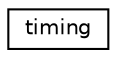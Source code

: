 digraph "Graphical Class Hierarchy"
{
  edge [fontname="Helvetica",fontsize="10",labelfontname="Helvetica",labelfontsize="10"];
  node [fontname="Helvetica",fontsize="10",shape=record];
  rankdir="LR";
  Node0 [label="timing",height=0.2,width=0.4,color="black", fillcolor="white", style="filled",URL="$structtiming.html"];
}
